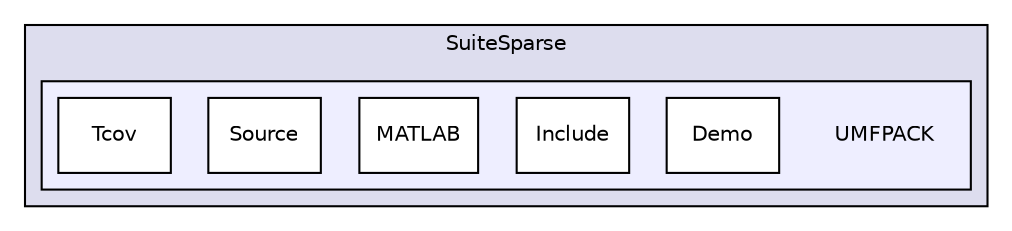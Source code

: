 digraph "libs/SuiteSparse/UMFPACK" {
  compound=true
  node [ fontsize="10", fontname="Helvetica"];
  edge [ labelfontsize="10", labelfontname="Helvetica"];
  subgraph clusterdir_bb3805179b22f9bf6cb2257a07012dea {
    graph [ bgcolor="#ddddee", pencolor="black", label="SuiteSparse" fontname="Helvetica", fontsize="10", URL="dir_bb3805179b22f9bf6cb2257a07012dea.html"]
  subgraph clusterdir_48adbbb77cd47947e6f70368d656f2e1 {
    graph [ bgcolor="#eeeeff", pencolor="black", label="" URL="dir_48adbbb77cd47947e6f70368d656f2e1.html"];
    dir_48adbbb77cd47947e6f70368d656f2e1 [shape=plaintext label="UMFPACK"];
    dir_d7d71f7b38144f0d06f3feda168af366 [shape=box label="Demo" color="black" fillcolor="white" style="filled" URL="dir_d7d71f7b38144f0d06f3feda168af366.html"];
    dir_de47beeab26a8cec0ff279d941cde8e2 [shape=box label="Include" color="black" fillcolor="white" style="filled" URL="dir_de47beeab26a8cec0ff279d941cde8e2.html"];
    dir_3f955561776049a52dbe90ec099253d6 [shape=box label="MATLAB" color="black" fillcolor="white" style="filled" URL="dir_3f955561776049a52dbe90ec099253d6.html"];
    dir_a2c69d444516cd5fd52a5e15fa575aaa [shape=box label="Source" color="black" fillcolor="white" style="filled" URL="dir_a2c69d444516cd5fd52a5e15fa575aaa.html"];
    dir_67707e805f36c2c8f34a88ec103ba18e [shape=box label="Tcov" color="black" fillcolor="white" style="filled" URL="dir_67707e805f36c2c8f34a88ec103ba18e.html"];
  }
  }
}
